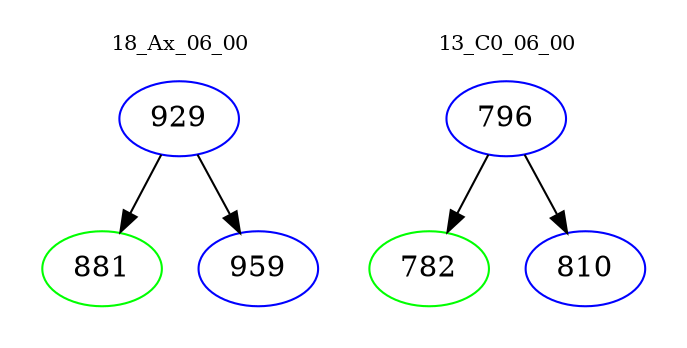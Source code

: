 digraph{
subgraph cluster_0 {
color = white
label = "18_Ax_06_00";
fontsize=10;
T0_929 [label="929", color="blue"]
T0_929 -> T0_881 [color="black"]
T0_881 [label="881", color="green"]
T0_929 -> T0_959 [color="black"]
T0_959 [label="959", color="blue"]
}
subgraph cluster_1 {
color = white
label = "13_C0_06_00";
fontsize=10;
T1_796 [label="796", color="blue"]
T1_796 -> T1_782 [color="black"]
T1_782 [label="782", color="green"]
T1_796 -> T1_810 [color="black"]
T1_810 [label="810", color="blue"]
}
}
